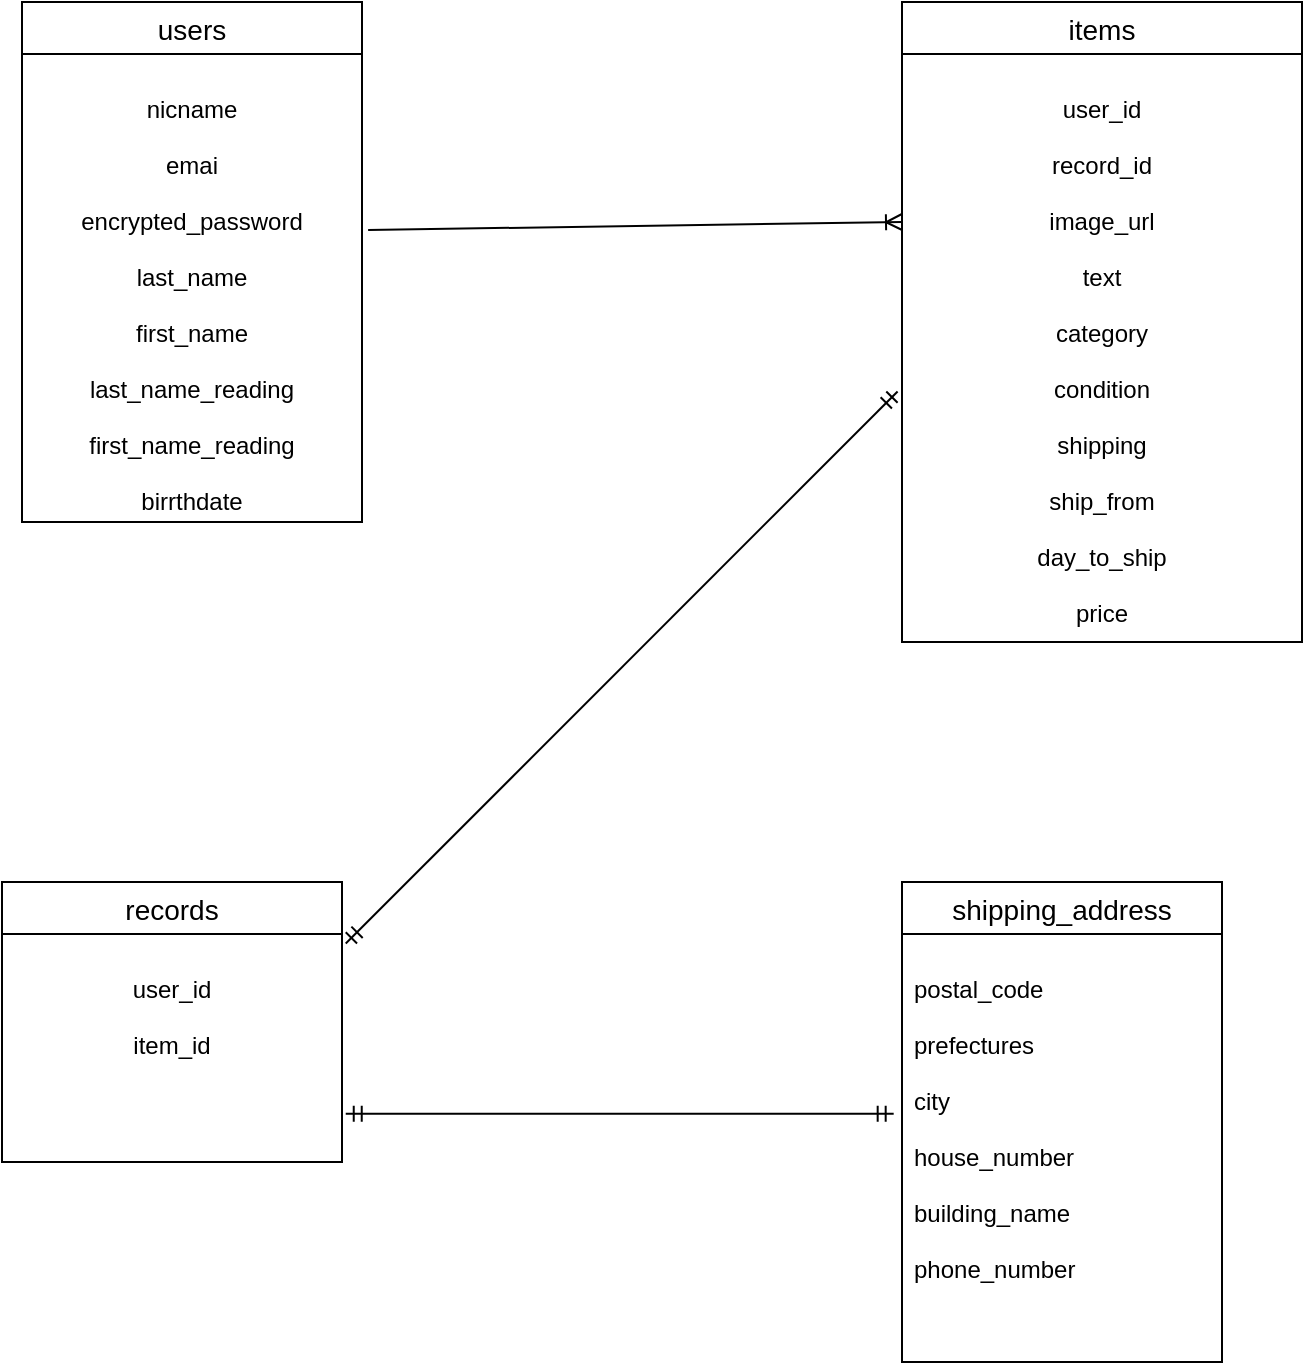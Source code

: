 <mxfile version="13.6.5">
    <diagram id="MES3cfV3gX2EoJ_46cpw" name="ページ1">
        <mxGraphModel dx="552" dy="921" grid="1" gridSize="10" guides="1" tooltips="1" connect="1" arrows="1" fold="1" page="1" pageScale="1" pageWidth="827" pageHeight="1169" math="0" shadow="0">
            <root>
                <mxCell id="0"/>
                <mxCell id="1" parent="0"/>
                <mxCell id="28" value="users" style="swimlane;fontStyle=0;childLayout=stackLayout;horizontal=1;startSize=26;horizontalStack=0;resizeParent=1;resizeParentMax=0;resizeLast=0;collapsible=1;marginBottom=0;align=center;fontSize=14;" parent="1" vertex="1">
                    <mxGeometry x="40" y="160" width="170" height="260" as="geometry"/>
                </mxCell>
                <mxCell id="30" value="&#10;nicname&#10;&#10;emai&#10;&#10;encrypted_password&#10;&#10;last_name&#10;&#10;first_name&#10;&#10;last_name_reading&#10;&#10;first_name_reading&#10;&#10;birrthdate" style="text;strokeColor=none;fillColor=none;spacingLeft=4;spacingRight=4;overflow=hidden;rotatable=0;points=[[0,0.5],[1,0.5]];portConstraint=eastwest;fontSize=12;align=center;" parent="28" vertex="1">
                    <mxGeometry y="26" width="170" height="234" as="geometry"/>
                </mxCell>
                <mxCell id="32" value="items" style="swimlane;fontStyle=0;childLayout=stackLayout;horizontal=1;startSize=26;horizontalStack=0;resizeParent=1;resizeParentMax=0;resizeLast=0;collapsible=1;marginBottom=0;align=center;fontSize=14;" parent="1" vertex="1">
                    <mxGeometry x="480" y="160" width="200" height="320" as="geometry"/>
                </mxCell>
                <mxCell id="33" value="&#10;user_id&#10;&#10;record_id&#10;&#10;image_url&#10;&#10;text&#10;&#10;category&#10;&#10;condition&#10;&#10;shipping&#10;&#10;ship_from&#10;&#10;day_to_ship&#10;&#10;price" style="text;strokeColor=none;fillColor=none;spacingLeft=4;spacingRight=4;overflow=hidden;rotatable=0;points=[[0,0.5],[1,0.5]];portConstraint=eastwest;fontSize=12;align=center;" parent="32" vertex="1">
                    <mxGeometry y="26" width="200" height="294" as="geometry"/>
                </mxCell>
                <mxCell id="40" value="shipping_address" style="swimlane;fontStyle=0;childLayout=stackLayout;horizontal=1;startSize=26;horizontalStack=0;resizeParent=1;resizeParentMax=0;resizeLast=0;collapsible=1;marginBottom=0;align=center;fontSize=14;" parent="1" vertex="1">
                    <mxGeometry x="480" y="600" width="160" height="240" as="geometry"/>
                </mxCell>
                <mxCell id="41" value="&#10;postal_code&#10;&#10;prefectures&#10;&#10;city&#10;&#10;house_number&#10;&#10;building_name&#10;&#10;phone_number" style="text;strokeColor=none;fillColor=none;spacingLeft=4;spacingRight=4;overflow=hidden;rotatable=0;points=[[0,0.5],[1,0.5]];portConstraint=eastwest;fontSize=12;" parent="40" vertex="1">
                    <mxGeometry y="26" width="160" height="214" as="geometry"/>
                </mxCell>
                <mxCell id="57" value="" style="fontSize=12;html=1;endArrow=ERoneToMany;exitX=1.018;exitY=0.376;exitDx=0;exitDy=0;exitPerimeter=0;" parent="1" source="30" edge="1">
                    <mxGeometry width="100" height="100" relative="1" as="geometry">
                        <mxPoint x="380" y="370" as="sourcePoint"/>
                        <mxPoint x="480" y="270" as="targetPoint"/>
                    </mxGeometry>
                </mxCell>
                <mxCell id="62" value="records" style="swimlane;fontStyle=0;childLayout=stackLayout;horizontal=1;startSize=26;horizontalStack=0;resizeParent=1;resizeParentMax=0;resizeLast=0;collapsible=1;marginBottom=0;align=center;fontSize=14;" vertex="1" parent="1">
                    <mxGeometry x="30" y="600" width="170" height="140" as="geometry"/>
                </mxCell>
                <mxCell id="63" value="&#10;user_id&#10;&#10;item_id&#10;&#10;" style="text;strokeColor=none;fillColor=none;spacingLeft=4;spacingRight=4;overflow=hidden;rotatable=0;points=[[0,0.5],[1,0.5]];portConstraint=eastwest;fontSize=12;align=center;" vertex="1" parent="62">
                    <mxGeometry y="26" width="170" height="114" as="geometry"/>
                </mxCell>
                <mxCell id="64" value="" style="fontSize=12;html=1;endArrow=ERmandOne;startArrow=ERmandOne;entryX=-0.011;entryY=0.574;entryDx=0;entryDy=0;entryPerimeter=0;exitX=1.011;exitY=0.042;exitDx=0;exitDy=0;exitPerimeter=0;" edge="1" parent="1" source="63" target="33">
                    <mxGeometry width="100" height="100" relative="1" as="geometry">
                        <mxPoint x="290" y="630" as="sourcePoint"/>
                        <mxPoint x="370" y="480" as="targetPoint"/>
                    </mxGeometry>
                </mxCell>
                <mxCell id="65" value="" style="fontSize=12;html=1;endArrow=ERmandOne;startArrow=ERmandOne;entryX=-0.026;entryY=0.42;entryDx=0;entryDy=0;entryPerimeter=0;exitX=1.011;exitY=0.788;exitDx=0;exitDy=0;exitPerimeter=0;" edge="1" parent="1" source="63" target="41">
                    <mxGeometry width="100" height="100" relative="1" as="geometry">
                        <mxPoint x="270" y="750" as="sourcePoint"/>
                        <mxPoint x="370" y="650" as="targetPoint"/>
                    </mxGeometry>
                </mxCell>
            </root>
        </mxGraphModel>
    </diagram>
</mxfile>